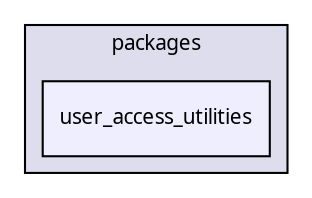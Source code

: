 digraph "packages/user/packages/user_access/packages/user_access_utilities/" {
  compound=true
  node [ fontsize="10", fontname="FreeSans.ttf"];
  edge [ labelfontsize="10", labelfontname="FreeSans.ttf"];
  subgraph clusterdir_03ebd2f60329984180e59665e3542d41 {
    graph [ bgcolor="#ddddee", pencolor="black", label="packages" fontname="FreeSans.ttf", fontsize="10", URL="dir_03ebd2f60329984180e59665e3542d41.html"]
  dir_0653525e6545a62aa7786f9003f429ea [shape=box, label="user_access_utilities", style="filled", fillcolor="#eeeeff", pencolor="black", URL="dir_0653525e6545a62aa7786f9003f429ea.html"];
  }
}
